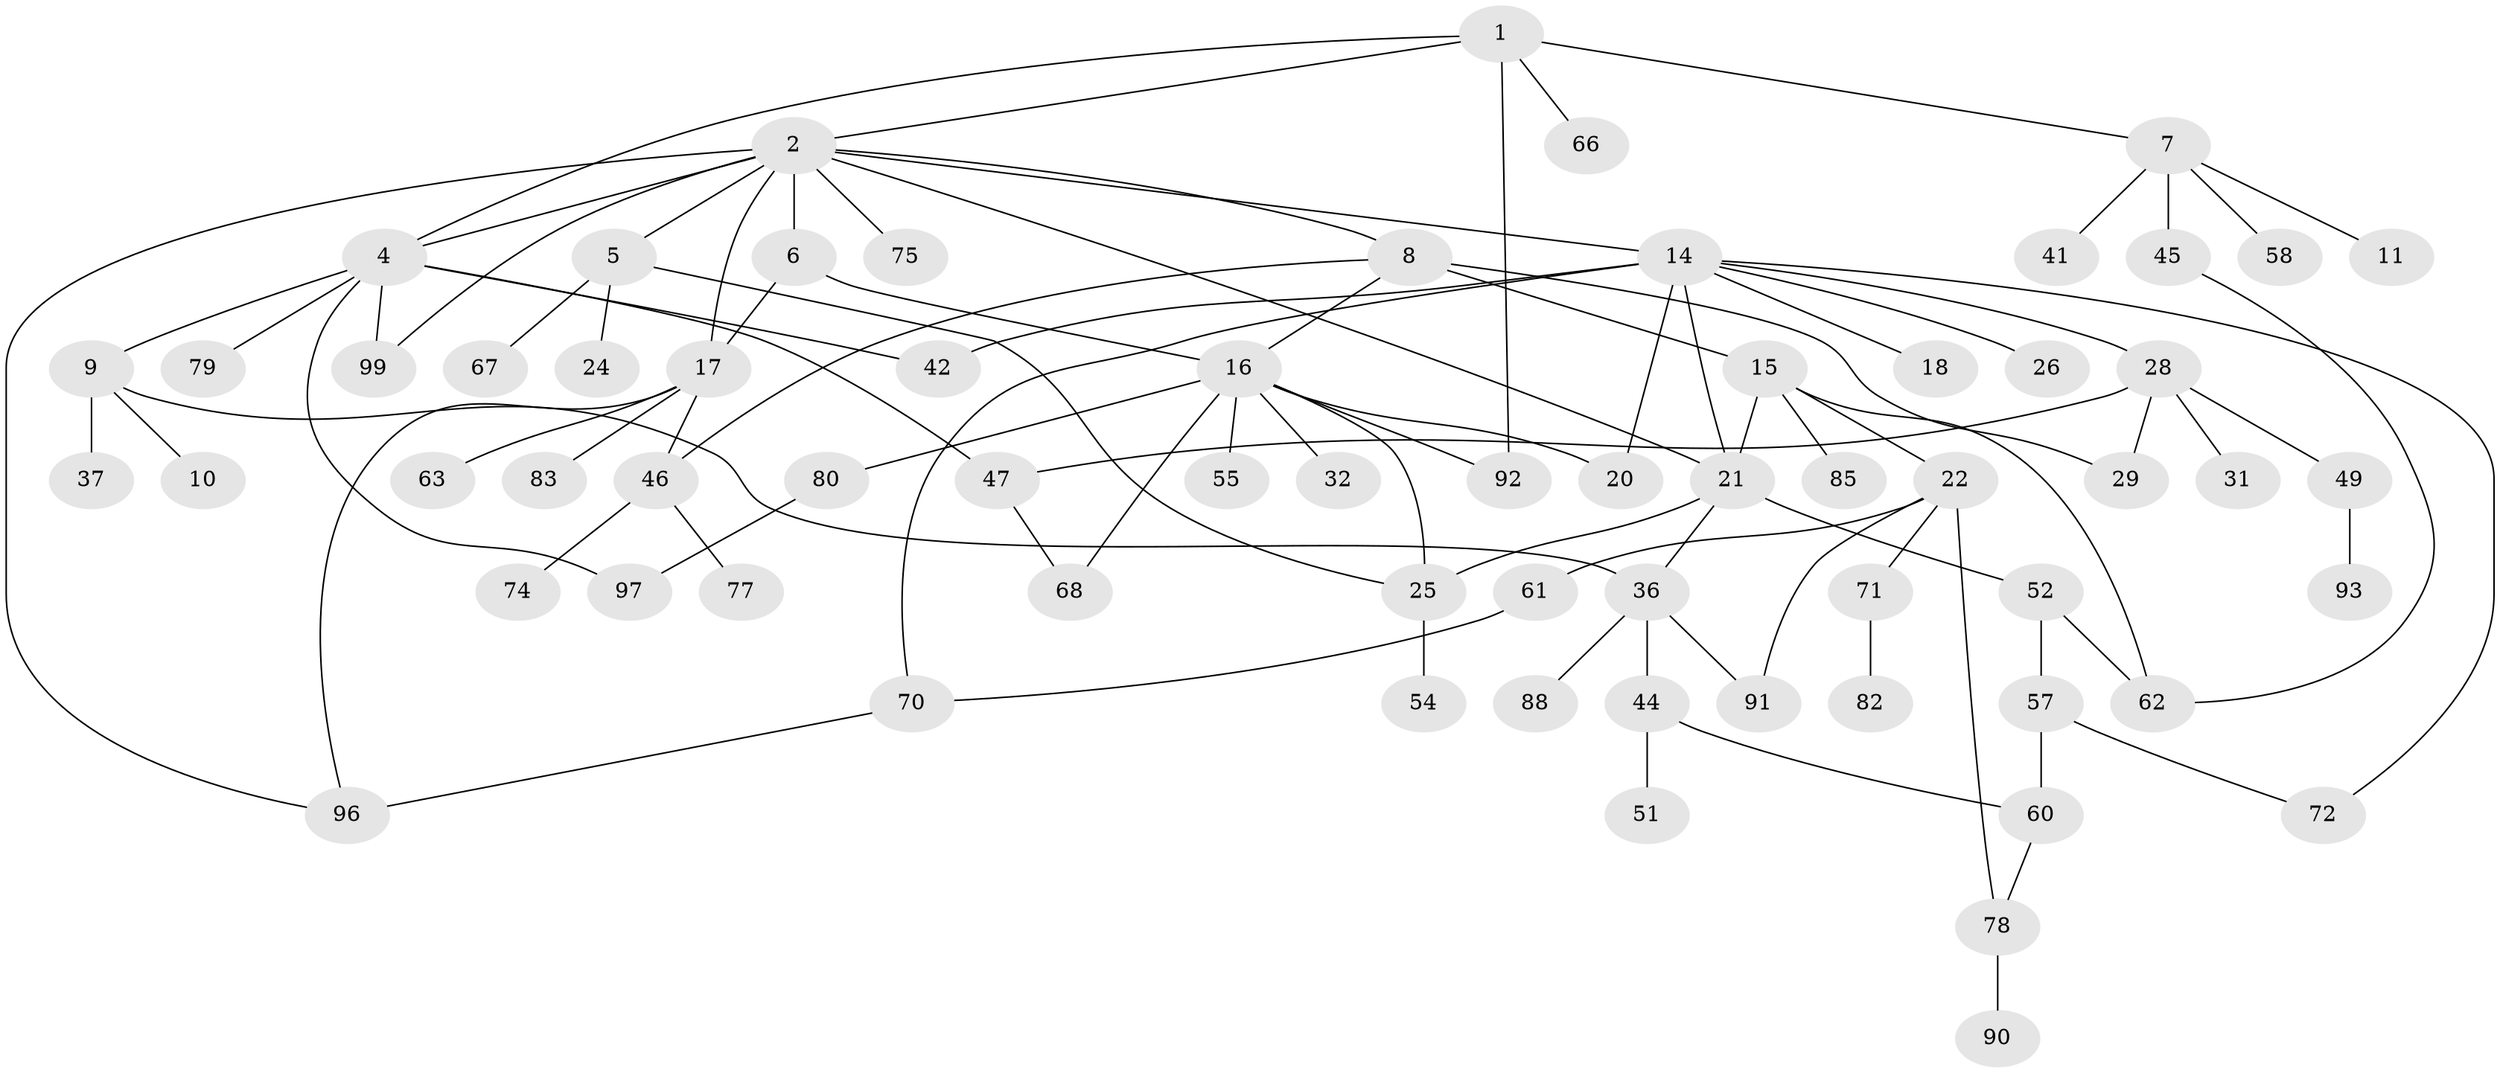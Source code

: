 // original degree distribution, {5: 0.08, 7: 0.03, 6: 0.02, 4: 0.08, 3: 0.17, 2: 0.32, 1: 0.3}
// Generated by graph-tools (version 1.1) at 2025/38/02/21/25 10:38:51]
// undirected, 67 vertices, 92 edges
graph export_dot {
graph [start="1"]
  node [color=gray90,style=filled];
  1 [super="+33"];
  2 [super="+3"];
  4 [super="+48"];
  5 [super="+30"];
  6;
  7 [super="+34"];
  8;
  9 [super="+12"];
  10 [super="+13"];
  11 [super="+43"];
  14 [super="+19"];
  15 [super="+39"];
  16 [super="+38"];
  17 [super="+69"];
  18;
  20 [super="+23"];
  21 [super="+27"];
  22 [super="+56"];
  24;
  25 [super="+59"];
  26 [super="+64"];
  28 [super="+50"];
  29 [super="+95"];
  31 [super="+35"];
  32;
  36 [super="+40"];
  37;
  41;
  42 [super="+87"];
  44;
  45;
  46 [super="+53"];
  47;
  49 [super="+86"];
  51 [super="+65"];
  52 [super="+73"];
  54;
  55;
  57;
  58;
  60 [super="+98"];
  61;
  62;
  63;
  66;
  67;
  68;
  70 [super="+84"];
  71;
  72 [super="+76"];
  74;
  75;
  77;
  78 [super="+89"];
  79;
  80 [super="+81"];
  82 [super="+100"];
  83;
  85;
  88;
  90;
  91 [super="+94"];
  92;
  93;
  96;
  97;
  99;
  1 -- 2;
  1 -- 7;
  1 -- 66;
  1 -- 4;
  1 -- 92;
  2 -- 5;
  2 -- 8;
  2 -- 14;
  2 -- 75;
  2 -- 99;
  2 -- 96;
  2 -- 17;
  2 -- 4;
  2 -- 21;
  2 -- 6;
  4 -- 9;
  4 -- 47;
  4 -- 99;
  4 -- 97;
  4 -- 42;
  4 -- 79;
  5 -- 24;
  5 -- 25;
  5 -- 67;
  6 -- 16;
  6 -- 17;
  7 -- 11;
  7 -- 45;
  7 -- 58;
  7 -- 41;
  8 -- 15;
  8 -- 16;
  8 -- 46;
  8 -- 29;
  9 -- 10;
  9 -- 37;
  9 -- 36;
  14 -- 18;
  14 -- 20;
  14 -- 21;
  14 -- 26;
  14 -- 70;
  14 -- 72;
  14 -- 42;
  14 -- 28;
  15 -- 22;
  15 -- 21;
  15 -- 62;
  15 -- 85;
  16 -- 32;
  16 -- 68;
  16 -- 92;
  16 -- 80;
  16 -- 55;
  16 -- 20;
  16 -- 25;
  17 -- 63;
  17 -- 96;
  17 -- 83;
  17 -- 46;
  21 -- 25;
  21 -- 36;
  21 -- 52;
  22 -- 61;
  22 -- 71;
  22 -- 78;
  22 -- 91;
  25 -- 54;
  28 -- 29;
  28 -- 31;
  28 -- 49;
  28 -- 47;
  36 -- 88;
  36 -- 91;
  36 -- 44;
  44 -- 51;
  44 -- 60;
  45 -- 62;
  46 -- 74;
  46 -- 77;
  47 -- 68;
  49 -- 93;
  52 -- 57;
  52 -- 62;
  57 -- 72;
  57 -- 60;
  60 -- 78;
  61 -- 70;
  70 -- 96;
  71 -- 82;
  78 -- 90;
  80 -- 97;
}

